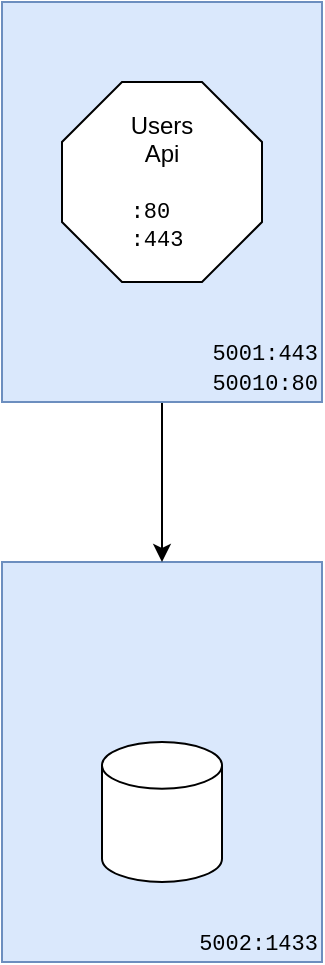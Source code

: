 <mxfile version="14.7.7" type="device"><diagram id="gT8GtQkVa1uXnx1QHqab" name="Page-1"><mxGraphModel dx="874" dy="866" grid="1" gridSize="10" guides="1" tooltips="1" connect="1" arrows="1" fold="1" page="1" pageScale="1" pageWidth="827" pageHeight="1169" math="0" shadow="0"><root><mxCell id="0"/><mxCell id="1" parent="0"/><mxCell id="05Y5te9Iji7iuL6FyQy1-1" value="&lt;div&gt;&lt;font style=&quot;font-size: 11px&quot; face=&quot;Courier New&quot;&gt;5002:1433&lt;/font&gt;&lt;br&gt;&lt;/div&gt;" style="rounded=0;whiteSpace=wrap;html=1;strokeWidth=1;verticalAlign=bottom;fillColor=#dae8fc;strokeColor=#6c8ebf;align=right;" vertex="1" parent="1"><mxGeometry x="40" y="360" width="160" height="200" as="geometry"/></mxCell><mxCell id="05Y5te9Iji7iuL6FyQy1-3" style="edgeStyle=orthogonalEdgeStyle;rounded=0;orthogonalLoop=1;jettySize=auto;html=1;exitX=0.5;exitY=1;exitDx=0;exitDy=0;entryX=0.5;entryY=0;entryDx=0;entryDy=0;startArrow=none;startFill=0;" edge="1" parent="1" source="fTFn1AB5gRurbqbvK-2b-5" target="05Y5te9Iji7iuL6FyQy1-1"><mxGeometry relative="1" as="geometry"/></mxCell><mxCell id="fTFn1AB5gRurbqbvK-2b-5" value="&lt;div&gt;&lt;font style=&quot;font-size: 11px&quot; face=&quot;Courier New&quot;&gt;5001:443&lt;/font&gt;&lt;br&gt;&lt;font style=&quot;font-size: 11px&quot; face=&quot;Courier New&quot;&gt;50010:80&lt;/font&gt;&lt;br&gt;&lt;/div&gt;" style="rounded=0;whiteSpace=wrap;html=1;strokeWidth=1;verticalAlign=bottom;fillColor=#dae8fc;strokeColor=#6c8ebf;align=right;" parent="1" vertex="1"><mxGeometry x="40" y="80" width="160" height="200" as="geometry"/></mxCell><mxCell id="fTFn1AB5gRurbqbvK-2b-2" value="Users&lt;br&gt;Api&lt;br&gt;&lt;br&gt;&lt;div style=&quot;font-size: 11px&quot; align=&quot;left&quot;&gt;&lt;font style=&quot;font-size: 11px&quot; face=&quot;Courier New&quot;&gt;:80&lt;/font&gt;&lt;br&gt;&lt;font style=&quot;font-size: 11px&quot; face=&quot;Courier New&quot;&gt;:443&lt;/font&gt;&lt;/div&gt;" style="whiteSpace=wrap;html=1;shape=mxgraph.basic.octagon2;align=center;verticalAlign=middle;dx=15;" parent="1" vertex="1"><mxGeometry x="70" y="120" width="100" height="100" as="geometry"/></mxCell><mxCell id="fTFn1AB5gRurbqbvK-2b-3" value="" style="strokeWidth=1;html=1;shape=mxgraph.flowchart.database;whiteSpace=wrap;verticalAlign=bottom;" parent="1" vertex="1"><mxGeometry x="90" y="450" width="60" height="70" as="geometry"/></mxCell><mxCell id="fTFn1AB5gRurbqbvK-2b-6" value="" style="shape=image;html=1;verticalAlign=top;verticalLabelPosition=bottom;labelBackgroundColor=#ffffff;imageAspect=0;aspect=fixed;image=https://cdn3.iconfinder.com/data/icons/logos-and-brands-adobe/512/97_Docker-128.png;strokeWidth=1;" parent="1" vertex="1"><mxGeometry x="42" y="232" width="48" height="48" as="geometry"/></mxCell><mxCell id="05Y5te9Iji7iuL6FyQy1-2" value="" style="shape=image;html=1;verticalAlign=top;verticalLabelPosition=bottom;labelBackgroundColor=#ffffff;imageAspect=0;aspect=fixed;image=https://cdn3.iconfinder.com/data/icons/logos-and-brands-adobe/512/97_Docker-128.png;strokeWidth=1;" vertex="1" parent="1"><mxGeometry x="42" y="512" width="48" height="48" as="geometry"/></mxCell></root></mxGraphModel></diagram></mxfile>